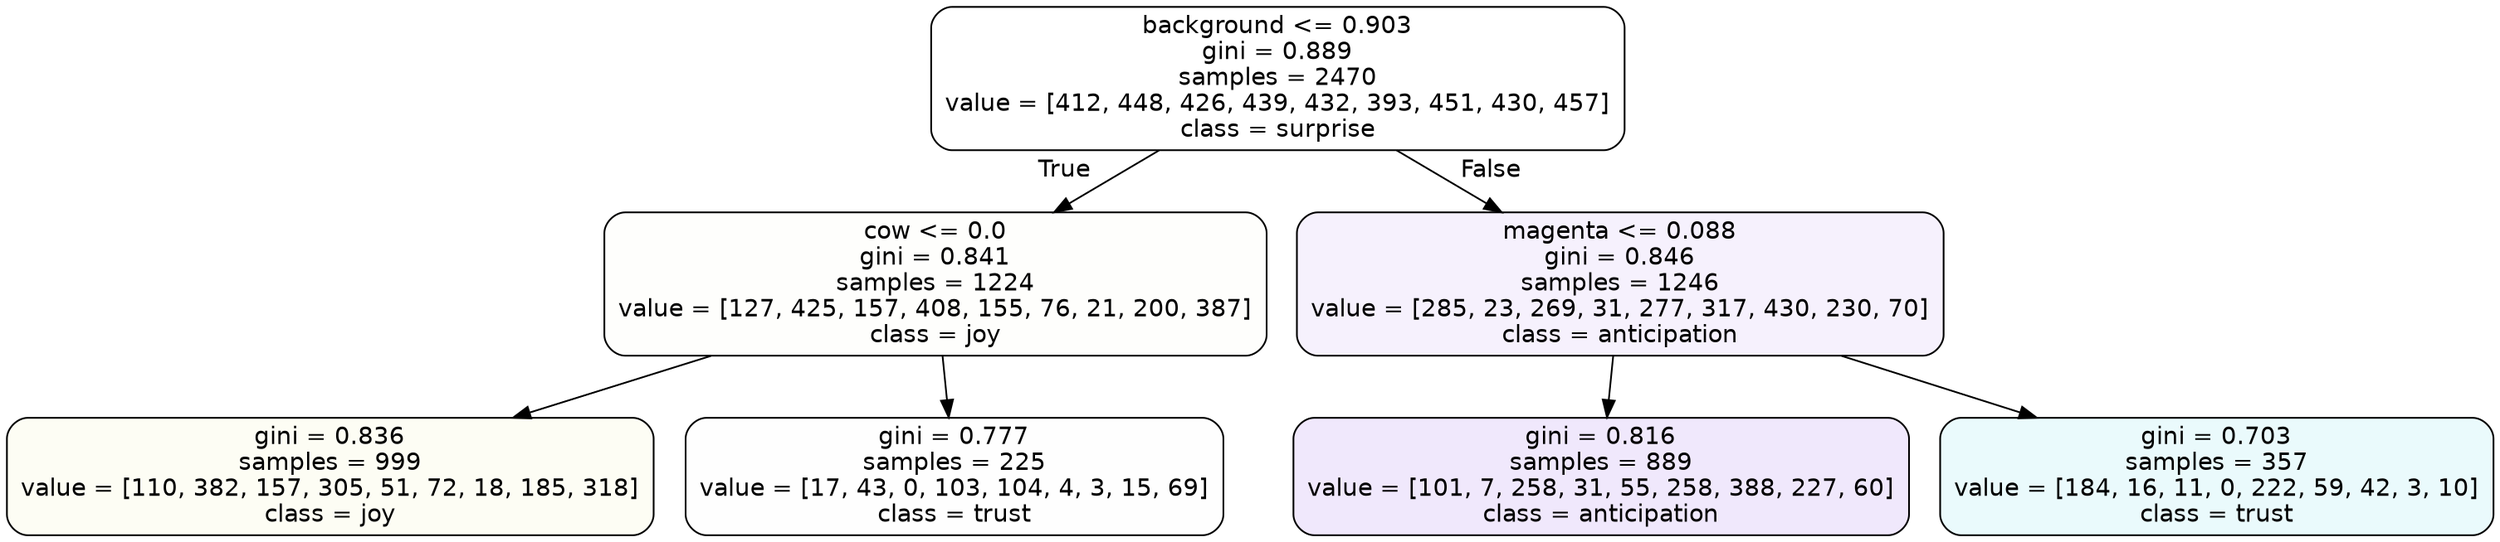 digraph Tree {
node [shape=box, style="filled, rounded", color="black", fontname=helvetica] ;
edge [fontname=helvetica] ;
0 [label="background <= 0.903\ngini = 0.889\nsamples = 2470\nvalue = [412, 448, 426, 439, 432, 393, 451, 430, 457]\nclass = surprise", fillcolor="#e5396400"] ;
1 [label="cow <= 0.0\ngini = 0.841\nsamples = 1224\nvalue = [127, 425, 157, 408, 155, 76, 21, 200, 387]\nclass = joy", fillcolor="#d7e53903"] ;
0 -> 1 [labeldistance=2.5, labelangle=45, headlabel="True"] ;
2 [label="gini = 0.836\nsamples = 999\nvalue = [110, 382, 157, 305, 51, 72, 18, 185, 318]\nclass = joy", fillcolor="#d7e5390d"] ;
1 -> 2 ;
3 [label="gini = 0.777\nsamples = 225\nvalue = [17, 43, 0, 103, 104, 4, 3, 15, 69]\nclass = trust", fillcolor="#39d7e501"] ;
1 -> 3 ;
4 [label="magenta <= 0.088\ngini = 0.846\nsamples = 1246\nvalue = [285, 23, 269, 31, 277, 317, 430, 230, 70]\nclass = anticipation", fillcolor="#8139e512"] ;
0 -> 4 [labeldistance=2.5, labelangle=-45, headlabel="False"] ;
5 [label="gini = 0.816\nsamples = 889\nvalue = [101, 7, 258, 31, 55, 258, 388, 227, 60]\nclass = anticipation", fillcolor="#8139e51d"] ;
4 -> 5 ;
6 [label="gini = 0.703\nsamples = 357\nvalue = [184, 16, 11, 0, 222, 59, 42, 3, 10]\nclass = trust", fillcolor="#39d7e51b"] ;
4 -> 6 ;
}
